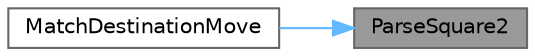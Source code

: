 digraph "ParseSquare2"
{
 // INTERACTIVE_SVG=YES
 // LATEX_PDF_SIZE
  bgcolor="transparent";
  edge [fontname=Helvetica,fontsize=10,labelfontname=Helvetica,labelfontsize=10];
  node [fontname=Helvetica,fontsize=10,shape=box,height=0.2,width=0.4];
  rankdir="RL";
  Node1 [id="Node000001",label="ParseSquare2",height=0.2,width=0.4,color="gray40", fillcolor="grey60", style="filled", fontcolor="black",tooltip="Parse \"e2\" style coordinate into a 120-based square index."];
  Node1 -> Node2 [id="edge1_Node000001_Node000002",dir="back",color="steelblue1",style="solid",tooltip=" "];
  Node2 [id="Node000002",label="MatchDestinationMove",height=0.2,width=0.4,color="grey40", fillcolor="white", style="filled",URL="$interactive__helpers_8cpp.html#aef62b9b49d4e8c1494dee58ebd0742a7",tooltip="Resolve a destination string (\"e4\", \"e8=Q\", \"e8q\") to a move."];
}
